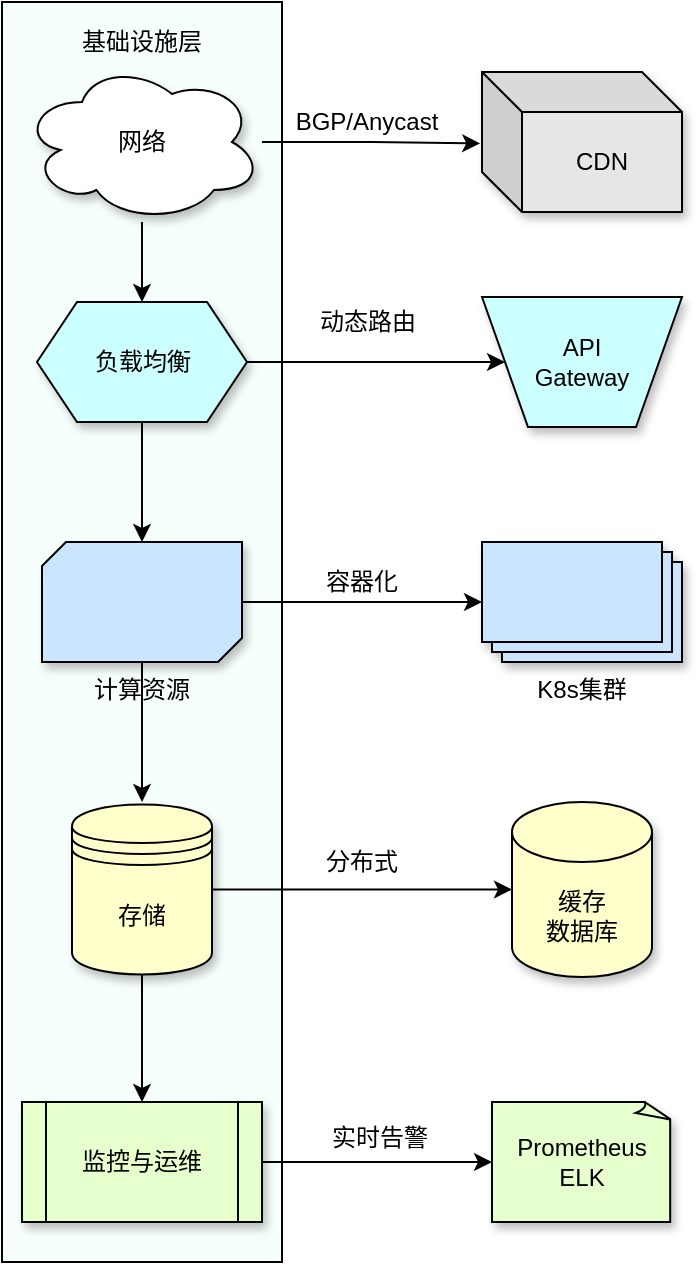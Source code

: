 <mxfile version="28.0.7">
  <diagram name="第 1 页" id="HC6xe1eyjTH8i2K5GPC8">
    <mxGraphModel dx="1459" dy="640" grid="1" gridSize="10" guides="1" tooltips="1" connect="1" arrows="1" fold="1" page="1" pageScale="1" pageWidth="827" pageHeight="1169" math="0" shadow="0">
      <root>
        <mxCell id="0" />
        <mxCell id="1" parent="0" />
        <mxCell id="-EPuHIIHdklLFLeaJbZA-1" value="" style="group" vertex="1" connectable="0" parent="1">
          <mxGeometry x="210" y="90" width="340" height="630" as="geometry" />
        </mxCell>
        <mxCell id="R3otk7VFdhm3802mE3yg-30" value="" style="rounded=0;whiteSpace=wrap;html=1;direction=south;fillColor=#F7FFFC;" parent="-EPuHIIHdklLFLeaJbZA-1" vertex="1">
          <mxGeometry width="140" height="630" as="geometry" />
        </mxCell>
        <mxCell id="R3otk7VFdhm3802mE3yg-25" style="edgeStyle=orthogonalEdgeStyle;rounded=0;orthogonalLoop=1;jettySize=auto;html=1;entryX=0.5;entryY=0;entryDx=0;entryDy=0;" parent="-EPuHIIHdklLFLeaJbZA-1" source="R3otk7VFdhm3802mE3yg-1" target="R3otk7VFdhm3802mE3yg-2" edge="1">
          <mxGeometry relative="1" as="geometry" />
        </mxCell>
        <mxCell id="R3otk7VFdhm3802mE3yg-1" value="网络" style="ellipse;shape=cloud;whiteSpace=wrap;html=1;shadow=1;fillColor=#FFFFFF;" parent="-EPuHIIHdklLFLeaJbZA-1" vertex="1">
          <mxGeometry x="10" y="30" width="120" height="80" as="geometry" />
        </mxCell>
        <mxCell id="R3otk7VFdhm3802mE3yg-22" style="edgeStyle=orthogonalEdgeStyle;rounded=0;orthogonalLoop=1;jettySize=auto;html=1;exitX=1;exitY=0.5;exitDx=0;exitDy=0;entryX=0;entryY=0.5;entryDx=0;entryDy=0;" parent="-EPuHIIHdklLFLeaJbZA-1" source="R3otk7VFdhm3802mE3yg-2" target="R3otk7VFdhm3802mE3yg-7" edge="1">
          <mxGeometry relative="1" as="geometry" />
        </mxCell>
        <mxCell id="R3otk7VFdhm3802mE3yg-2" value="负载均衡" style="shape=hexagon;perimeter=hexagonPerimeter2;whiteSpace=wrap;html=1;fixedSize=1;fillColor=#CCFFFF;shadow=1;" parent="-EPuHIIHdklLFLeaJbZA-1" vertex="1">
          <mxGeometry x="17.5" y="150" width="105" height="60" as="geometry" />
        </mxCell>
        <mxCell id="R3otk7VFdhm3802mE3yg-14" style="edgeStyle=orthogonalEdgeStyle;rounded=0;orthogonalLoop=1;jettySize=auto;html=1;" parent="-EPuHIIHdklLFLeaJbZA-1" source="R3otk7VFdhm3802mE3yg-3" target="R3otk7VFdhm3802mE3yg-8" edge="1">
          <mxGeometry relative="1" as="geometry" />
        </mxCell>
        <mxCell id="R3otk7VFdhm3802mE3yg-27" style="edgeStyle=orthogonalEdgeStyle;rounded=0;orthogonalLoop=1;jettySize=auto;html=1;" parent="-EPuHIIHdklLFLeaJbZA-1" source="R3otk7VFdhm3802mE3yg-3" edge="1">
          <mxGeometry relative="1" as="geometry">
            <mxPoint x="70" y="400" as="targetPoint" />
          </mxGeometry>
        </mxCell>
        <mxCell id="R3otk7VFdhm3802mE3yg-3" value="计算资源" style="verticalLabelPosition=bottom;verticalAlign=top;html=1;shape=mxgraph.basic.diag_snip_rect;dx=6;whiteSpace=wrap;fillColor=#CCE5FF;shadow=1;" parent="-EPuHIIHdklLFLeaJbZA-1" vertex="1">
          <mxGeometry x="20" y="270" width="100" height="60" as="geometry" />
        </mxCell>
        <mxCell id="R3otk7VFdhm3802mE3yg-28" style="edgeStyle=orthogonalEdgeStyle;rounded=0;orthogonalLoop=1;jettySize=auto;html=1;entryX=0.5;entryY=0;entryDx=0;entryDy=0;" parent="-EPuHIIHdklLFLeaJbZA-1" source="R3otk7VFdhm3802mE3yg-4" target="R3otk7VFdhm3802mE3yg-5" edge="1">
          <mxGeometry relative="1" as="geometry" />
        </mxCell>
        <mxCell id="R3otk7VFdhm3802mE3yg-4" value="存储" style="shape=datastore;whiteSpace=wrap;html=1;fillColor=#FFFFCC;shadow=1;" parent="-EPuHIIHdklLFLeaJbZA-1" vertex="1">
          <mxGeometry x="35" y="401.25" width="70" height="85" as="geometry" />
        </mxCell>
        <mxCell id="R3otk7VFdhm3802mE3yg-5" value="监控与运维" style="shape=process;whiteSpace=wrap;html=1;backgroundOutline=1;fillColor=#E6FFCC;shadow=1;" parent="-EPuHIIHdklLFLeaJbZA-1" vertex="1">
          <mxGeometry x="10" y="550" width="120" height="60" as="geometry" />
        </mxCell>
        <mxCell id="R3otk7VFdhm3802mE3yg-6" value="CDN" style="shape=cube;whiteSpace=wrap;html=1;boundedLbl=1;backgroundOutline=1;darkOpacity=0.05;darkOpacity2=0.1;fillColor=#E6E6E6;shadow=1;" parent="-EPuHIIHdklLFLeaJbZA-1" vertex="1">
          <mxGeometry x="240" y="35" width="100" height="70" as="geometry" />
        </mxCell>
        <mxCell id="R3otk7VFdhm3802mE3yg-7" value="API &lt;br&gt;Gateway" style="verticalLabelPosition=middle;verticalAlign=middle;html=1;shape=trapezoid;perimeter=trapezoidPerimeter;whiteSpace=wrap;size=0.23;arcSize=10;flipV=1;labelPosition=center;align=center;direction=east;shadow=1;fillColor=#CCFFFF;" parent="-EPuHIIHdklLFLeaJbZA-1" vertex="1">
          <mxGeometry x="240" y="147.5" width="100" height="65" as="geometry" />
        </mxCell>
        <mxCell id="R3otk7VFdhm3802mE3yg-8" value="K8s集群" style="verticalLabelPosition=bottom;verticalAlign=top;html=1;shape=mxgraph.basic.layered_rect;dx=10;outlineConnect=0;whiteSpace=wrap;fillColor=#CCE5FF;shadow=1;" parent="-EPuHIIHdklLFLeaJbZA-1" vertex="1">
          <mxGeometry x="240" y="270" width="100" height="60" as="geometry" />
        </mxCell>
        <mxCell id="R3otk7VFdhm3802mE3yg-9" value="缓存&lt;br&gt;数据库" style="shape=cylinder3;whiteSpace=wrap;html=1;boundedLbl=1;backgroundOutline=1;size=15;fillColor=#FFFFCC;shadow=1;" parent="-EPuHIIHdklLFLeaJbZA-1" vertex="1">
          <mxGeometry x="255" y="400" width="70" height="87.5" as="geometry" />
        </mxCell>
        <mxCell id="R3otk7VFdhm3802mE3yg-10" style="edgeStyle=orthogonalEdgeStyle;rounded=0;orthogonalLoop=1;jettySize=auto;html=1;entryX=-0.009;entryY=0.51;entryDx=0;entryDy=0;entryPerimeter=0;" parent="-EPuHIIHdklLFLeaJbZA-1" source="R3otk7VFdhm3802mE3yg-1" target="R3otk7VFdhm3802mE3yg-6" edge="1">
          <mxGeometry relative="1" as="geometry" />
        </mxCell>
        <mxCell id="R3otk7VFdhm3802mE3yg-11" value="BGP/Anycast" style="text;strokeColor=none;align=center;fillColor=none;html=1;verticalAlign=middle;whiteSpace=wrap;rounded=0;" parent="-EPuHIIHdklLFLeaJbZA-1" vertex="1">
          <mxGeometry x="141.75" y="50" width="81" height="20" as="geometry" />
        </mxCell>
        <mxCell id="R3otk7VFdhm3802mE3yg-13" value="动态路由" style="text;strokeColor=none;align=center;fillColor=none;html=1;verticalAlign=middle;whiteSpace=wrap;rounded=0;" parent="-EPuHIIHdklLFLeaJbZA-1" vertex="1">
          <mxGeometry x="153.5" y="150" width="57.5" height="20" as="geometry" />
        </mxCell>
        <mxCell id="R3otk7VFdhm3802mE3yg-15" value="容器化" style="text;strokeColor=none;align=center;fillColor=none;html=1;verticalAlign=middle;whiteSpace=wrap;rounded=0;" parent="-EPuHIIHdklLFLeaJbZA-1" vertex="1">
          <mxGeometry x="159.75" y="280" width="39.5" height="20" as="geometry" />
        </mxCell>
        <mxCell id="R3otk7VFdhm3802mE3yg-16" style="edgeStyle=orthogonalEdgeStyle;rounded=0;orthogonalLoop=1;jettySize=auto;html=1;entryX=0;entryY=0.5;entryDx=0;entryDy=0;entryPerimeter=0;" parent="-EPuHIIHdklLFLeaJbZA-1" source="R3otk7VFdhm3802mE3yg-4" target="R3otk7VFdhm3802mE3yg-9" edge="1">
          <mxGeometry relative="1" as="geometry" />
        </mxCell>
        <mxCell id="R3otk7VFdhm3802mE3yg-17" value="分布式" style="text;strokeColor=none;align=center;fillColor=none;html=1;verticalAlign=middle;whiteSpace=wrap;rounded=0;" parent="-EPuHIIHdklLFLeaJbZA-1" vertex="1">
          <mxGeometry x="161" y="420" width="38.25" height="20" as="geometry" />
        </mxCell>
        <mxCell id="R3otk7VFdhm3802mE3yg-19" value="Prometheus&lt;br&gt;ELK" style="whiteSpace=wrap;html=1;shape=mxgraph.basic.document;fillColor=#E6FFCC;shadow=1;" parent="-EPuHIIHdklLFLeaJbZA-1" vertex="1">
          <mxGeometry x="245" y="550" width="90" height="60" as="geometry" />
        </mxCell>
        <mxCell id="R3otk7VFdhm3802mE3yg-20" style="edgeStyle=orthogonalEdgeStyle;rounded=0;orthogonalLoop=1;jettySize=auto;html=1;entryX=0;entryY=0.5;entryDx=0;entryDy=0;entryPerimeter=0;" parent="-EPuHIIHdklLFLeaJbZA-1" source="R3otk7VFdhm3802mE3yg-5" target="R3otk7VFdhm3802mE3yg-19" edge="1">
          <mxGeometry relative="1" as="geometry" />
        </mxCell>
        <mxCell id="R3otk7VFdhm3802mE3yg-21" value="实时告警" style="text;strokeColor=none;align=center;fillColor=none;html=1;verticalAlign=middle;whiteSpace=wrap;rounded=0;" parent="-EPuHIIHdklLFLeaJbZA-1" vertex="1">
          <mxGeometry x="159.75" y="560" width="58.25" height="15" as="geometry" />
        </mxCell>
        <mxCell id="R3otk7VFdhm3802mE3yg-26" style="edgeStyle=orthogonalEdgeStyle;rounded=0;orthogonalLoop=1;jettySize=auto;html=1;exitX=0.5;exitY=1;exitDx=0;exitDy=0;entryX=0.5;entryY=0;entryDx=0;entryDy=0;entryPerimeter=0;" parent="-EPuHIIHdklLFLeaJbZA-1" source="R3otk7VFdhm3802mE3yg-2" target="R3otk7VFdhm3802mE3yg-3" edge="1">
          <mxGeometry relative="1" as="geometry" />
        </mxCell>
        <mxCell id="R3otk7VFdhm3802mE3yg-31" value="基础设施层" style="text;strokeColor=none;align=center;fillColor=none;html=1;verticalAlign=middle;whiteSpace=wrap;rounded=0;" parent="-EPuHIIHdklLFLeaJbZA-1" vertex="1">
          <mxGeometry x="35" y="10" width="70" height="20" as="geometry" />
        </mxCell>
      </root>
    </mxGraphModel>
  </diagram>
</mxfile>
